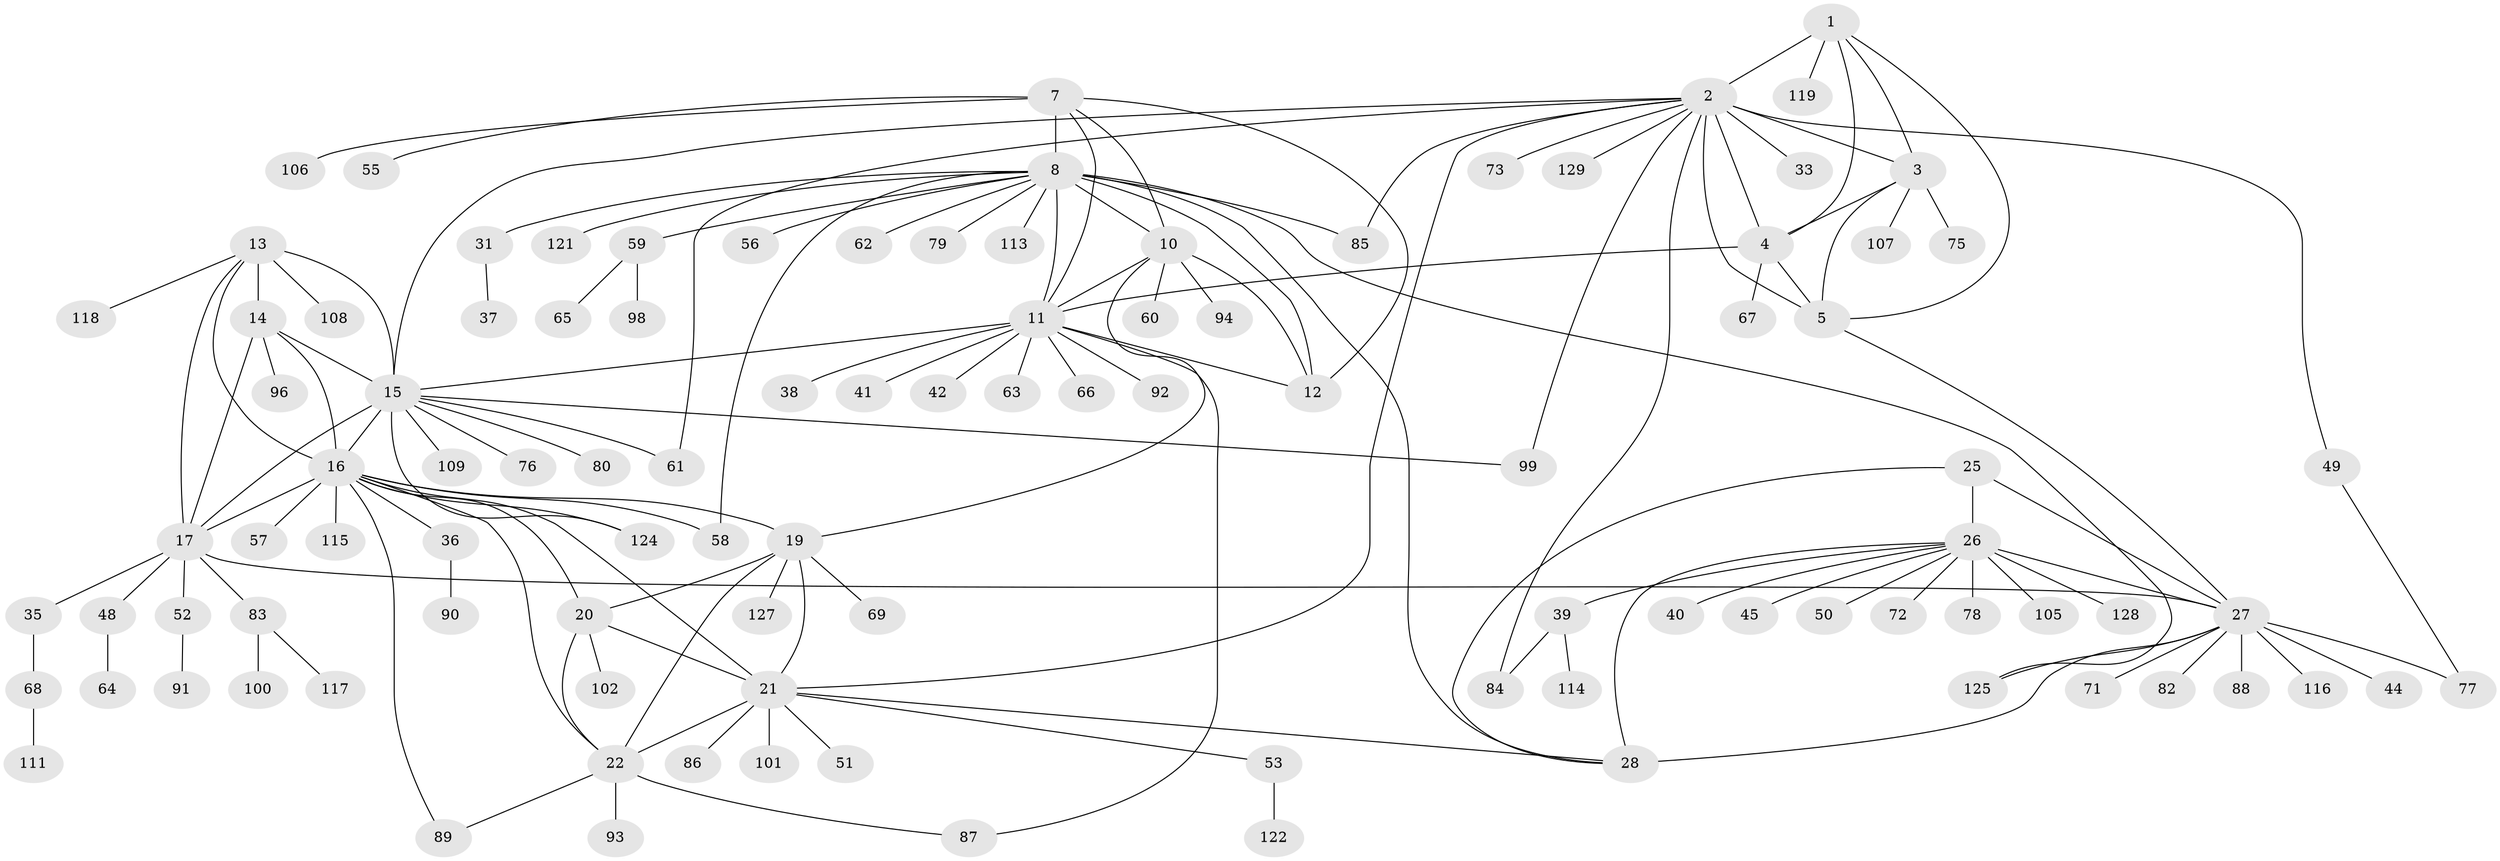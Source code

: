 // original degree distribution, {7: 0.06201550387596899, 8: 0.031007751937984496, 9: 0.031007751937984496, 6: 0.031007751937984496, 12: 0.023255813953488372, 11: 0.031007751937984496, 10: 0.007751937984496124, 15: 0.007751937984496124, 5: 0.007751937984496124, 2: 0.15503875968992248, 1: 0.5658914728682171, 3: 0.03875968992248062, 4: 0.007751937984496124}
// Generated by graph-tools (version 1.1) at 2025/42/03/06/25 10:42:07]
// undirected, 104 vertices, 146 edges
graph export_dot {
graph [start="1"]
  node [color=gray90,style=filled];
  1 [super="+97"];
  2 [super="+6"];
  3 [super="+32"];
  4 [super="+46"];
  5;
  7;
  8 [super="+9"];
  10 [super="+34"];
  11 [super="+126"];
  12 [super="+47"];
  13 [super="+81"];
  14;
  15 [super="+18"];
  16 [super="+24"];
  17 [super="+104"];
  19 [super="+95"];
  20 [super="+54"];
  21 [super="+43"];
  22 [super="+23"];
  25;
  26 [super="+29"];
  27 [super="+30"];
  28;
  31;
  33;
  35;
  36 [super="+103"];
  37;
  38;
  39 [super="+70"];
  40;
  41;
  42;
  44;
  45;
  48;
  49;
  50;
  51;
  52 [super="+110"];
  53;
  55;
  56 [super="+74"];
  57;
  58;
  59;
  60;
  61;
  62;
  63;
  64;
  65;
  66;
  67;
  68 [super="+120"];
  69;
  71;
  72;
  73 [super="+123"];
  75;
  76;
  77;
  78;
  79;
  80;
  82;
  83;
  84;
  85;
  86;
  87;
  88;
  89;
  90;
  91;
  92;
  93;
  94;
  96;
  98 [super="+112"];
  99;
  100;
  101;
  102;
  105;
  106;
  107;
  108;
  109;
  111;
  113;
  114;
  115;
  116;
  117;
  118;
  119;
  121;
  122;
  124;
  125;
  127;
  128;
  129;
  1 -- 2 [weight=2];
  1 -- 3;
  1 -- 4;
  1 -- 5;
  1 -- 119;
  2 -- 3 [weight=2];
  2 -- 4 [weight=2];
  2 -- 5 [weight=2];
  2 -- 15;
  2 -- 84;
  2 -- 85;
  2 -- 33;
  2 -- 129;
  2 -- 99;
  2 -- 73;
  2 -- 49;
  2 -- 21;
  2 -- 61;
  3 -- 4;
  3 -- 5;
  3 -- 75;
  3 -- 107;
  4 -- 5;
  4 -- 11 [weight=2];
  4 -- 67;
  5 -- 27;
  7 -- 8 [weight=2];
  7 -- 10;
  7 -- 11;
  7 -- 12;
  7 -- 55;
  7 -- 106;
  8 -- 10 [weight=2];
  8 -- 11 [weight=2];
  8 -- 12 [weight=2];
  8 -- 56;
  8 -- 58;
  8 -- 59;
  8 -- 62;
  8 -- 113;
  8 -- 125;
  8 -- 79;
  8 -- 85;
  8 -- 121;
  8 -- 28;
  8 -- 31;
  10 -- 11;
  10 -- 12;
  10 -- 19;
  10 -- 60;
  10 -- 94;
  11 -- 12;
  11 -- 15;
  11 -- 38;
  11 -- 41;
  11 -- 42;
  11 -- 63;
  11 -- 66;
  11 -- 87;
  11 -- 92;
  13 -- 14;
  13 -- 15 [weight=2];
  13 -- 16;
  13 -- 17;
  13 -- 108;
  13 -- 118;
  14 -- 15 [weight=2];
  14 -- 16;
  14 -- 17;
  14 -- 96;
  15 -- 16 [weight=2];
  15 -- 17 [weight=2];
  15 -- 80;
  15 -- 99;
  15 -- 109;
  15 -- 124;
  15 -- 61;
  15 -- 76;
  16 -- 17;
  16 -- 36;
  16 -- 58;
  16 -- 89;
  16 -- 19;
  16 -- 20;
  16 -- 21;
  16 -- 22 [weight=2];
  16 -- 115;
  16 -- 57;
  16 -- 124;
  17 -- 35;
  17 -- 48;
  17 -- 52;
  17 -- 83;
  17 -- 27;
  19 -- 20;
  19 -- 21;
  19 -- 22 [weight=2];
  19 -- 69;
  19 -- 127;
  20 -- 21;
  20 -- 22 [weight=2];
  20 -- 102;
  21 -- 22 [weight=2];
  21 -- 28;
  21 -- 51;
  21 -- 53;
  21 -- 86;
  21 -- 101;
  22 -- 89;
  22 -- 87;
  22 -- 93;
  25 -- 26 [weight=2];
  25 -- 27 [weight=2];
  25 -- 28;
  26 -- 27 [weight=4];
  26 -- 28 [weight=2];
  26 -- 39;
  26 -- 45;
  26 -- 50;
  26 -- 72;
  26 -- 105;
  26 -- 128;
  26 -- 40;
  26 -- 78;
  27 -- 28 [weight=2];
  27 -- 82;
  27 -- 88;
  27 -- 71;
  27 -- 44;
  27 -- 77;
  27 -- 116;
  27 -- 125;
  31 -- 37;
  35 -- 68;
  36 -- 90;
  39 -- 84;
  39 -- 114;
  48 -- 64;
  49 -- 77;
  52 -- 91;
  53 -- 122;
  59 -- 65;
  59 -- 98;
  68 -- 111;
  83 -- 100;
  83 -- 117;
}
